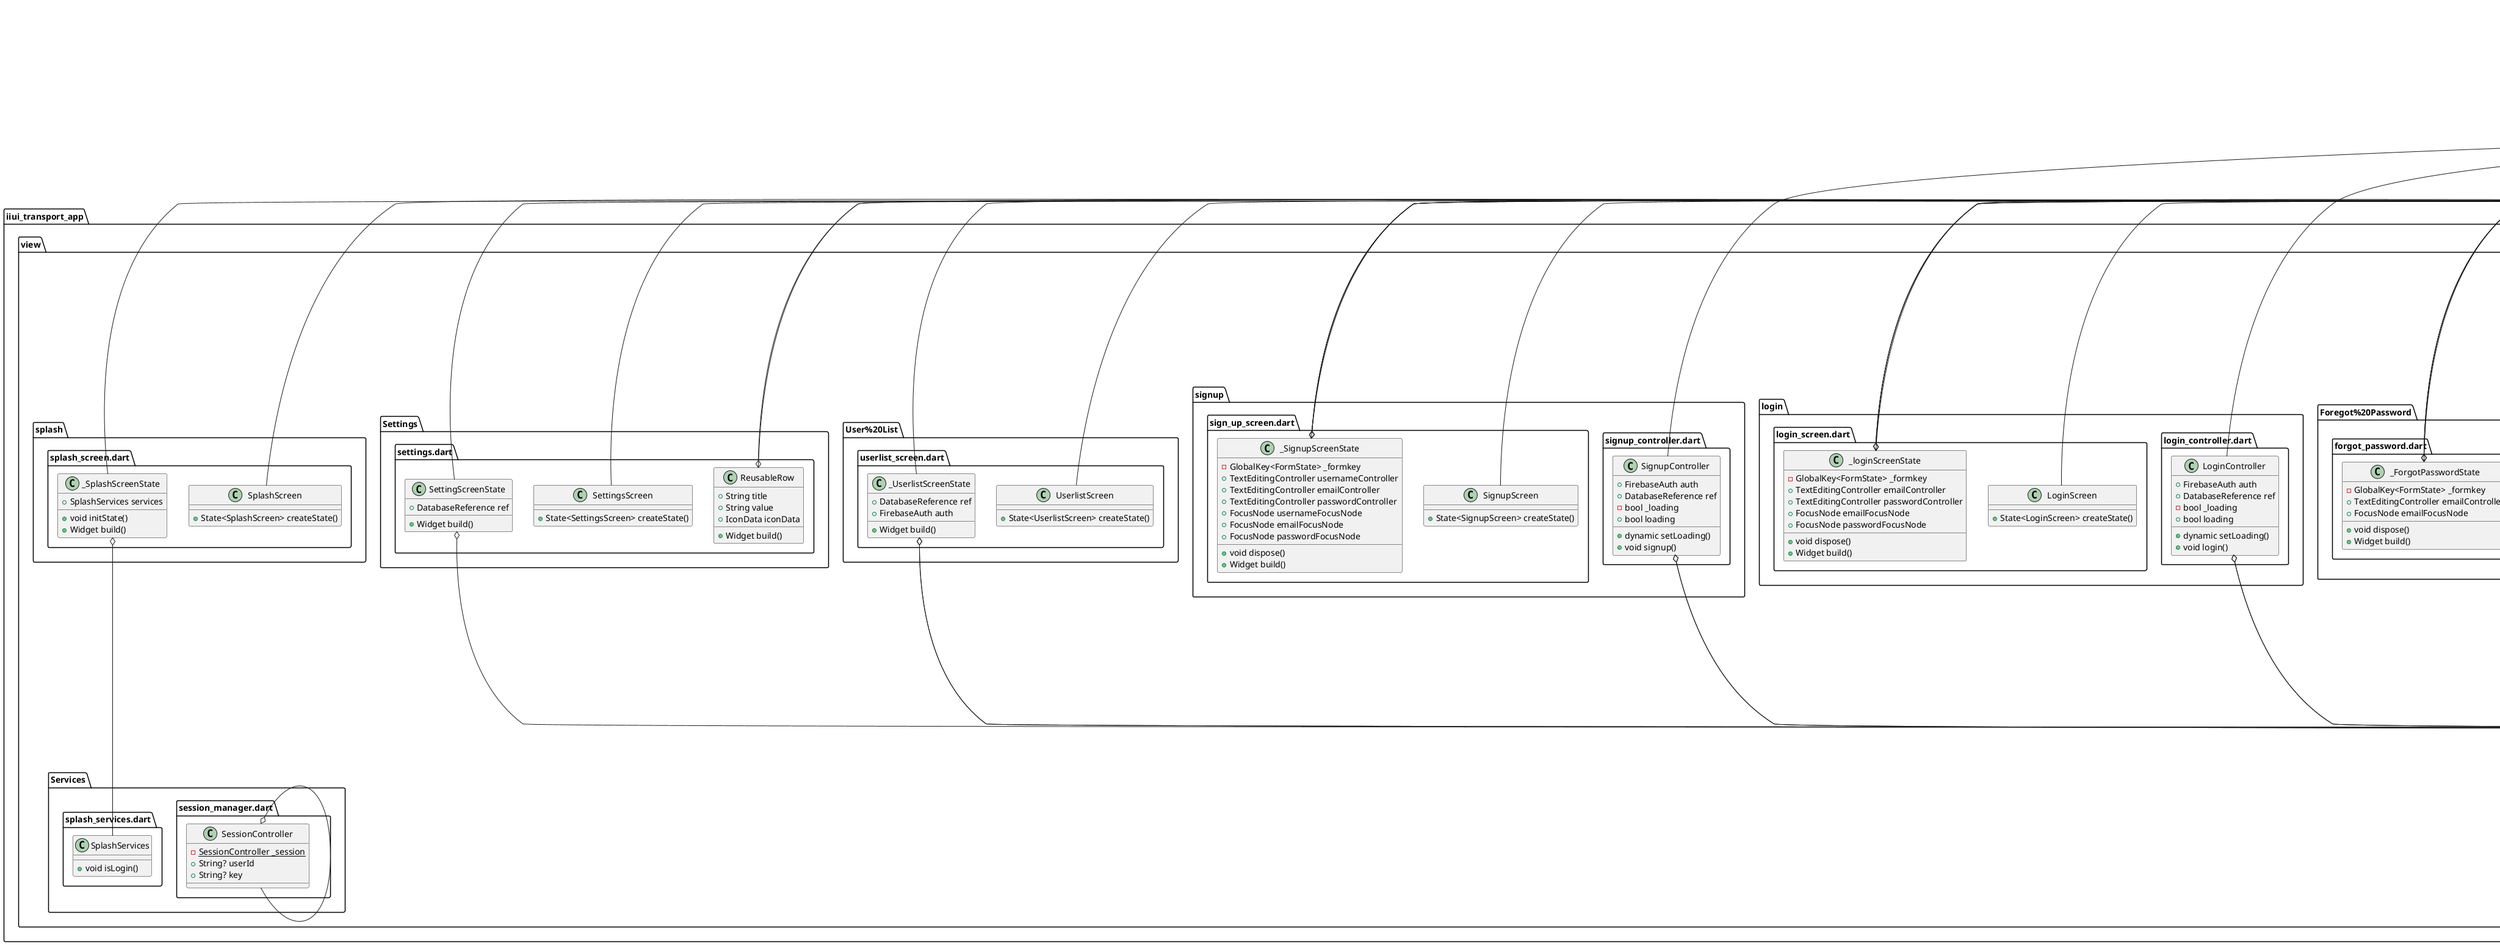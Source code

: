 @startuml
set namespaceSeparator ::

class "iiui_transport_app::main.dart::MyApp" {
  +Widget build()
}

"flutter::src::widgets::framework.dart::StatelessWidget" <|-- "iiui_transport_app::main.dart::MyApp"

class "iiui_transport_app::res::color.dart::AppColors" {
  {static} +Color primaryColor
  {static} +Color secondaryColor
  {static} +Color primaryTextTextColor
  {static} +Color secondaryTextColor
  {static} +Color primaryIconColor
  {static} +Color primaryButtonColor
  {static} +Color successColor
  {static} +Color iconBackgroundColor
  {static} +Color inputTextBorderColor
  {static} +Color hintColor
  {static} +Color textFieldDefaultFocus
  {static} +Color textFieldDefaultBorderColor
  {static} +Color textFieldFocusBorderColor
  {static} +Color alertColor
  {static} +Color whiteColor
  {static} +Color focusUnderLineColor
  {static} +Color dividedColor
  {static} +Color grayColor
  {static} +Color dialogAlertBackgroundColor
  {static} +Color lightGrayColor
  {static} +Color otpBorderColor
  {static} +Color otpFocusColor
  {static} +Color otpBackgroundColor
  {static} +Color otpHintColor
  {static} +MaterialColor primaryMaterialColor
}

"iiui_transport_app::res::color.dart::AppColors" o-- "dart::ui::Color"
"iiui_transport_app::res::color.dart::AppColors" o-- "flutter::src::material::colors.dart::MaterialColor"

class "iiui_transport_app::res::components::input_text_field.dart::InputTextField" {
  +TextEditingController myController
  +FocusNode focusNode
  +void Function(dynamic) onFiledSubmittedValue
  +String? Function(dynamic) onValidator
  +TextInputType keyBoardType
  +String hint
  +bool obsecureText
  +bool enable
  +bool autoFocus
  +Widget prefixIcon
  +Widget build()
}

"iiui_transport_app::res::components::input_text_field.dart::InputTextField" o-- "flutter::src::widgets::editable_text.dart::TextEditingController"
"iiui_transport_app::res::components::input_text_field.dart::InputTextField" o-- "flutter::src::widgets::focus_manager.dart::FocusNode"
"iiui_transport_app::res::components::input_text_field.dart::InputTextField" o-- "flutter::src::widgets::form.dart::void Function(dynamic)"
"iiui_transport_app::res::components::input_text_field.dart::InputTextField" o-- "flutter::src::widgets::form.dart::String Function(dynamic)"
"iiui_transport_app::res::components::input_text_field.dart::InputTextField" o-- "flutter::src::services::text_input.dart::TextInputType"
"iiui_transport_app::res::components::input_text_field.dart::InputTextField" o-- "flutter::src::widgets::framework.dart::Widget"
"flutter::src::widgets::framework.dart::StatelessWidget" <|-- "iiui_transport_app::res::components::input_text_field.dart::InputTextField"

class "iiui_transport_app::res::components::navigationdrawerwidget.dart::NavigationDrawerWidget" {
  +EdgeInsets Padding
  +Widget build()
}

"iiui_transport_app::res::components::navigationdrawerwidget.dart::NavigationDrawerWidget" o-- "flutter::src::painting::edge_insets.dart::EdgeInsets"
"flutter::src::widgets::framework.dart::StatelessWidget" <|-- "iiui_transport_app::res::components::navigationdrawerwidget.dart::NavigationDrawerWidget"

class "iiui_transport_app::res::components::round_button.dart::RoundButton" {
  +String title
  +void Function() onPress
  +Color color
  +Color textColor
  +bool loading
  +Widget build()
}

"iiui_transport_app::res::components::round_button.dart::RoundButton" o-- "dart::ui::void Function()"
"iiui_transport_app::res::components::round_button.dart::RoundButton" o-- "dart::ui::Color"
"flutter::src::widgets::framework.dart::StatelessWidget" <|-- "iiui_transport_app::res::components::round_button.dart::RoundButton"

class "iiui_transport_app::res::fonts.dart::AppFonts" {
  {static} +String sfProDisplayBold
  {static} +String sfProDisplayRegular
  {static} +String sfProDisplayLight
  {static} +String sfProDisplayMedium
}

class "iiui_transport_app::utils::routes::routes.dart::Routes" {
  {static} +Route<dynamic> generateRoute()
}

class "iiui_transport_app::utils::routes::route_name.dart::RouteName" {
  {static} +String splashScreen
  {static} +String loginScreen
  {static} +String signUpScreen
  {static} +String forgotPassword
  {static} +String homeScreen
  {static} +String homeusedScreen
  {static} +String profileScreen
  {static} +String busdetailsScreen
  {static} +String userlistScreen
  {static} +String contactScreen
  {static} +String cardScreen
}

class "iiui_transport_app::utils::utils.dart::Utils" {
  {static} +void fieldFocus()
  {static} +dynamic toastMessage()
}

class "iiui_transport_app::view::Bus%20Details::bus_details.dart::BusdetailsScreen" {
  +State<BusdetailsScreen> createState()
}

"flutter::src::widgets::framework.dart::StatefulWidget" <|-- "iiui_transport_app::view::Bus%20Details::bus_details.dart::BusdetailsScreen"

class "iiui_transport_app::view::Bus%20Details::bus_details.dart::_BusdetailsScreenState" {
  +Query ref
  +DatabaseReference reference
  +Widget listItem()
  +Widget build()
}

"iiui_transport_app::view::Bus%20Details::bus_details.dart::_BusdetailsScreenState" o-- "firebase_database::firebase_database.dart::Query"
"iiui_transport_app::view::Bus%20Details::bus_details.dart::_BusdetailsScreenState" o-- "firebase_database::firebase_database.dart::DatabaseReference"
"flutter::src::widgets::framework.dart::State" <|-- "iiui_transport_app::view::Bus%20Details::bus_details.dart::_BusdetailsScreenState"

class "iiui_transport_app::view::Card::card_screen.dart::CardScreen" {
  +State<CardScreen> createState()
}

"flutter::src::widgets::framework.dart::StatefulWidget" <|-- "iiui_transport_app::view::Card::card_screen.dart::CardScreen"

class "iiui_transport_app::view::Card::card_screen.dart::_CardScreenState" {
  +DatabaseReference ref
  +Widget build()
}

"iiui_transport_app::view::Card::card_screen.dart::_CardScreenState" o-- "firebase_database::firebase_database.dart::DatabaseReference"
"flutter::src::widgets::framework.dart::State" <|-- "iiui_transport_app::view::Card::card_screen.dart::_CardScreenState"

class "iiui_transport_app::view::Card::card_screen.dart::ReusableRow" {
  +String title
  +String value
  +Widget build()
}

"flutter::src::widgets::framework.dart::StatelessWidget" <|-- "iiui_transport_app::view::Card::card_screen.dart::ReusableRow"

class "iiui_transport_app::view::Card::incompletecardinfo_screen.dart::IncompleteDartScreen" {
  +State<IncompleteDartScreen> createState()
}

"flutter::src::widgets::framework.dart::StatefulWidget" <|-- "iiui_transport_app::view::Card::incompletecardinfo_screen.dart::IncompleteDartScreen"

class "iiui_transport_app::view::Card::incompletecardinfo_screen.dart::_IncompleteDartScreenState" {
  +FirebaseAuth auth
  +Widget build()
}

"iiui_transport_app::view::Card::incompletecardinfo_screen.dart::_IncompleteDartScreenState" o-- "firebase_auth::firebase_auth.dart::FirebaseAuth"
"flutter::src::widgets::framework.dart::State" <|-- "iiui_transport_app::view::Card::incompletecardinfo_screen.dart::_IncompleteDartScreenState"

class "iiui_transport_app::view::Card::incompletecardinfo_screen.dart::ReusableRow" {
  +String title
  +String value
  +IconData iconData
  +Widget build()
}

"iiui_transport_app::view::Card::incompletecardinfo_screen.dart::ReusableRow" o-- "flutter::src::widgets::icon_data.dart::IconData"
"flutter::src::widgets::framework.dart::StatelessWidget" <|-- "iiui_transport_app::view::Card::incompletecardinfo_screen.dart::ReusableRow"

class "iiui_transport_app::view::Chat%20Screen::message_screen.dart::MessageScreen" {
  +String image
  +String name
  +String email
  +String recieverId
  +State<MessageScreen> createState()
}

"flutter::src::widgets::framework.dart::StatefulWidget" <|-- "iiui_transport_app::view::Chat%20Screen::message_screen.dart::MessageScreen"

class "iiui_transport_app::view::Chat%20Screen::message_screen.dart::_MessageScreenState" {
  +DatabaseReference ref
  +TextEditingController MessageController
  +Widget build()
  +dynamic sendMessage()
}

"iiui_transport_app::view::Chat%20Screen::message_screen.dart::_MessageScreenState" o-- "firebase_database::firebase_database.dart::DatabaseReference"
"iiui_transport_app::view::Chat%20Screen::message_screen.dart::_MessageScreenState" o-- "flutter::src::widgets::editable_text.dart::TextEditingController"
"flutter::src::widgets::framework.dart::State" <|-- "iiui_transport_app::view::Chat%20Screen::message_screen.dart::_MessageScreenState"

class "iiui_transport_app::view::Contact::contact_screen.dart::ContactScreen" {
  +State<ContactScreen> createState()
}

"flutter::src::widgets::framework.dart::StatefulWidget" <|-- "iiui_transport_app::view::Contact::contact_screen.dart::ContactScreen"

class "iiui_transport_app::view::Contact::contact_screen.dart::_ContactScreenState" {
  +Widget listItem()
  +Widget build()
}

"flutter::src::widgets::framework.dart::State" <|-- "iiui_transport_app::view::Contact::contact_screen.dart::_ContactScreenState"

class "iiui_transport_app::view::Foregot%20Password::forgot_controller.dart::ForgotPasswordController" {
  +FirebaseAuth auth
  +DatabaseReference ref
  -bool _loading
  +bool loading
  +dynamic setLoading()
  +void forgot()
}

"iiui_transport_app::view::Foregot%20Password::forgot_controller.dart::ForgotPasswordController" o-- "firebase_auth::firebase_auth.dart::FirebaseAuth"
"iiui_transport_app::view::Foregot%20Password::forgot_controller.dart::ForgotPasswordController" o-- "firebase_database::firebase_database.dart::DatabaseReference"


class "iiui_transport_app::view::Foregot%20Password::forgot_password.dart::ForgotPassword" {
  +State<ForgotPassword> createState()
}

"flutter::src::widgets::framework.dart::StatefulWidget" <|-- "iiui_transport_app::view::Foregot%20Password::forgot_password.dart::ForgotPassword"

class "iiui_transport_app::view::Foregot%20Password::forgot_password.dart::_ForgotPasswordState" {
  -GlobalKey<FormState> _formkey
  +TextEditingController emailController
  +FocusNode emailFocusNode
  +void dispose()
  +Widget build()
}

"iiui_transport_app::view::Foregot%20Password::forgot_password.dart::_ForgotPasswordState" o-- "flutter::src::widgets::framework.dart::GlobalKey<FormState>"
"iiui_transport_app::view::Foregot%20Password::forgot_password.dart::_ForgotPasswordState" o-- "flutter::src::widgets::editable_text.dart::TextEditingController"
"iiui_transport_app::view::Foregot%20Password::forgot_password.dart::_ForgotPasswordState" o-- "flutter::src::widgets::focus_manager.dart::FocusNode"
"flutter::src::widgets::framework.dart::State" <|-- "iiui_transport_app::view::Foregot%20Password::forgot_password.dart::_ForgotPasswordState"

class "iiui_transport_app::view::HomeScreen::homeused_screen.dart::HomeUsedScreen" {
  +State<HomeUsedScreen> createState()
}

"flutter::src::widgets::framework.dart::StatefulWidget" <|-- "iiui_transport_app::view::HomeScreen::homeused_screen.dart::HomeUsedScreen"

class "iiui_transport_app::view::HomeScreen::homeused_screen.dart::_HomeUsedScreenState" {
  +DatabaseReference ref
  +Widget build()
}

"iiui_transport_app::view::HomeScreen::homeused_screen.dart::_HomeUsedScreenState" o-- "firebase_database::firebase_database.dart::DatabaseReference"
"flutter::src::widgets::framework.dart::State" <|-- "iiui_transport_app::view::HomeScreen::homeused_screen.dart::_HomeUsedScreenState"

class "iiui_transport_app::view::HomeScreen::home_screen.dart::HomeScreen" {
  +State<HomeScreen> createState()
}

"flutter::src::widgets::framework.dart::StatefulWidget" <|-- "iiui_transport_app::view::HomeScreen::home_screen.dart::HomeScreen"

class "iiui_transport_app::view::HomeScreen::home_screen.dart::_HomeScreenState" {
  +PersistentTabController controller
  -List<Widget> _buildScreen()
  -List<PersistentBottomNavBarItem> _navBarItem()
  +Widget build()
}

"iiui_transport_app::view::HomeScreen::home_screen.dart::_HomeScreenState" o-- "persistent_bottom_nav_bar::persistent_tab_view.dart::PersistentTabController"
"flutter::src::widgets::framework.dart::State" <|-- "iiui_transport_app::view::HomeScreen::home_screen.dart::_HomeScreenState"

class "iiui_transport_app::view::login::login_controller.dart::LoginController" {
  +FirebaseAuth auth
  +DatabaseReference ref
  -bool _loading
  +bool loading
  +dynamic setLoading()
  +void login()
}

"iiui_transport_app::view::login::login_controller.dart::LoginController" o-- "firebase_auth::firebase_auth.dart::FirebaseAuth"
"iiui_transport_app::view::login::login_controller.dart::LoginController" o-- "firebase_database::firebase_database.dart::DatabaseReference"
"flutter::src::foundation::change_notifier.dart::ChangeNotifier" <|-- "iiui_transport_app::view::login::login_controller.dart::LoginController"

class "iiui_transport_app::view::login::login_screen.dart::LoginScreen" {
  +State<LoginScreen> createState()
}

"flutter::src::widgets::framework.dart::StatefulWidget" <|-- "iiui_transport_app::view::login::login_screen.dart::LoginScreen"

class "iiui_transport_app::view::login::login_screen.dart::_loginScreenState" {
  -GlobalKey<FormState> _formkey
  +TextEditingController emailController
  +TextEditingController passwordController
  +FocusNode emailFocusNode
  +FocusNode passwordFocusNode
  +void dispose()
  +Widget build()
}

"iiui_transport_app::view::login::login_screen.dart::_loginScreenState" o-- "flutter::src::widgets::framework.dart::GlobalKey<FormState>"
"iiui_transport_app::view::login::login_screen.dart::_loginScreenState" o-- "flutter::src::widgets::editable_text.dart::TextEditingController"
"iiui_transport_app::view::login::login_screen.dart::_loginScreenState" o-- "flutter::src::widgets::focus_manager.dart::FocusNode"
"flutter::src::widgets::framework.dart::State" <|-- "iiui_transport_app::view::login::login_screen.dart::_loginScreenState"

class "iiui_transport_app::view::Profile%20Screen::profile_controller.dart::ProfileController" {
  +DatabaseReference ref
  +FirebaseStorage storage
  +TextEditingController nameController
  +TextEditingController phoneController
  +TextEditingController regController
  +TextEditingController degreeController
  +TextEditingController samesterController
  +TextEditingController busnumberController
  +FocusNode nameFocusNode
  +FocusNode phoneFocusNode
  +FocusNode regFocusNode
  +FocusNode degreeFocusNode
  +FocusNode samesterFocusNode
  +FocusNode busnumberFocusNode
  +ImagePicker picker
  -XFile? _image
  -bool _loading
  +XFile? image
  +bool loading
  +dynamic setLoading()
  +Future<dynamic> pickGalleryImage()
  +Future<dynamic> pickCameraImage()
  +void pickImage()
  +void uploadImage()
  +Future<void> showUserNameDialogueAlert()
  +Future<void> showPhoneDialogueAlert()
  +Future<void> showRegDialogueAlert()
  +void showdegreeDialogueAlert()
  +void showsamesterDialogueAlert()
  +void showbusnumberDialogueAlert()
}

"iiui_transport_app::view::Profile%20Screen::profile_controller.dart::ProfileController" o-- "firebase_database::firebase_database.dart::DatabaseReference"
"iiui_transport_app::view::Profile%20Screen::profile_controller.dart::ProfileController" o-- "firebase_storage::firebase_storage.dart::FirebaseStorage"
"iiui_transport_app::view::Profile%20Screen::profile_controller.dart::ProfileController" o-- "flutter::src::widgets::editable_text.dart::TextEditingController"
"iiui_transport_app::view::Profile%20Screen::profile_controller.dart::ProfileController" o-- "flutter::src::widgets::focus_manager.dart::FocusNode"
"iiui_transport_app::view::Profile%20Screen::profile_controller.dart::ProfileController" o-- "image_picker::image_picker.dart::ImagePicker"
"iiui_transport_app::view::Profile%20Screen::profile_controller.dart::ProfileController" o-- "cross_file::src::types::interface.dart::XFile"
"flutter::src::foundation::change_notifier.dart::ChangeNotifier" <|-- "iiui_transport_app::view::Profile%20Screen::profile_controller.dart::ProfileController"

class "iiui_transport_app::view::Profile%20Screen::profile_screen.dart::ProfileSceen" {
  +State<ProfileSceen> createState()
}

"flutter::src::widgets::framework.dart::StatefulWidget" <|-- "iiui_transport_app::view::Profile%20Screen::profile_screen.dart::ProfileSceen"

class "iiui_transport_app::view::Profile%20Screen::profile_screen.dart::_ProfileSceenState" {
  +DatabaseReference ref
  +FirebaseAuth auth
  +Widget build()
}

"iiui_transport_app::view::Profile%20Screen::profile_screen.dart::_ProfileSceenState" o-- "firebase_database::firebase_database.dart::DatabaseReference"
"iiui_transport_app::view::Profile%20Screen::profile_screen.dart::_ProfileSceenState" o-- "firebase_auth::firebase_auth.dart::FirebaseAuth"
"flutter::src::widgets::framework.dart::State" <|-- "iiui_transport_app::view::Profile%20Screen::profile_screen.dart::_ProfileSceenState"

class "iiui_transport_app::view::Profile%20Screen::profile_screen.dart::ReusableRow" {
  +String title
  +String value
  +IconData iconData
  +Widget build()
}

"iiui_transport_app::view::Profile%20Screen::profile_screen.dart::ReusableRow" o-- "flutter::src::widgets::icon_data.dart::IconData"
"flutter::src::widgets::framework.dart::StatelessWidget" <|-- "iiui_transport_app::view::Profile%20Screen::profile_screen.dart::ReusableRow"

class "iiui_transport_app::view::Services::session_manager.dart::SessionController" {
  {static} -SessionController _session
  +String? userId
  +String? key
}

"iiui_transport_app::view::Services::session_manager.dart::SessionController" o-- "iiui_transport_app::view::Services::session_manager.dart::SessionController"

class "iiui_transport_app::view::Services::splash_services.dart::SplashServices" {
  +void isLogin()
}

class "iiui_transport_app::view::Settings::settings.dart::SettingsScreen" {
  +State<SettingsScreen> createState()
}

"flutter::src::widgets::framework.dart::StatefulWidget" <|-- "iiui_transport_app::view::Settings::settings.dart::SettingsScreen"

class "iiui_transport_app::view::Settings::settings.dart::SettingScreenState" {
  +DatabaseReference ref
  +Widget build()
}

"iiui_transport_app::view::Settings::settings.dart::SettingScreenState" o-- "firebase_database::firebase_database.dart::DatabaseReference"
"flutter::src::widgets::framework.dart::State" <|-- "iiui_transport_app::view::Settings::settings.dart::SettingScreenState"

class "iiui_transport_app::view::Settings::settings.dart::ReusableRow" {
  +String title
  +String value
  +IconData iconData
  +Widget build()
}

"iiui_transport_app::view::Settings::settings.dart::ReusableRow" o-- "flutter::src::widgets::icon_data.dart::IconData"
"flutter::src::widgets::framework.dart::StatelessWidget" <|-- "iiui_transport_app::view::Settings::settings.dart::ReusableRow"

class "iiui_transport_app::view::signup::signup_controller.dart::SignupController" {
  +FirebaseAuth auth
  +DatabaseReference ref
  -bool _loading
  +bool loading
  +dynamic setLoading()
  +void signup()
}

"iiui_transport_app::view::signup::signup_controller.dart::SignupController" o-- "firebase_auth::firebase_auth.dart::FirebaseAuth"
"iiui_transport_app::view::signup::signup_controller.dart::SignupController" o-- "firebase_database::firebase_database.dart::DatabaseReference"
"flutter::src::foundation::change_notifier.dart::ChangeNotifier" <|-- "iiui_transport_app::view::signup::signup_controller.dart::SignupController"

class "iiui_transport_app::view::signup::sign_up_screen.dart::SignupScreen" {
  +State<SignupScreen> createState()
}

"flutter::src::widgets::framework.dart::StatefulWidget" <|-- "iiui_transport_app::view::signup::sign_up_screen.dart::SignupScreen"

class "iiui_transport_app::view::signup::sign_up_screen.dart::_SignupScreenState" {
  -GlobalKey<FormState> _formkey
  +TextEditingController usernameController
  +TextEditingController emailController
  +TextEditingController passwordController
  +FocusNode usernameFocusNode
  +FocusNode emailFocusNode
  +FocusNode passwordFocusNode
  +void dispose()
  +Widget build()
}

"iiui_transport_app::view::signup::sign_up_screen.dart::_SignupScreenState" o-- "flutter::src::widgets::framework.dart::GlobalKey<FormState>"
"iiui_transport_app::view::signup::sign_up_screen.dart::_SignupScreenState" o-- "flutter::src::widgets::editable_text.dart::TextEditingController"
"iiui_transport_app::view::signup::sign_up_screen.dart::_SignupScreenState" o-- "flutter::src::widgets::focus_manager.dart::FocusNode"
"flutter::src::widgets::framework.dart::State" <|-- "iiui_transport_app::view::signup::sign_up_screen.dart::_SignupScreenState"

class "iiui_transport_app::view::splash::splash_screen.dart::SplashScreen" {
  +State<SplashScreen> createState()
}

"flutter::src::widgets::framework.dart::StatefulWidget" <|-- "iiui_transport_app::view::splash::splash_screen.dart::SplashScreen"

class "iiui_transport_app::view::splash::splash_screen.dart::_SplashScreenState" {
  +SplashServices services
  +void initState()
  +Widget build()
}

"iiui_transport_app::view::splash::splash_screen.dart::_SplashScreenState" o-- "iiui_transport_app::view::Services::splash_services.dart::SplashServices"
"flutter::src::widgets::framework.dart::State" <|-- "iiui_transport_app::view::splash::splash_screen.dart::_SplashScreenState"

class "iiui_transport_app::view::User%20List::userlist_screen.dart::UserlistScreen" {
  +State<UserlistScreen> createState()
}

"flutter::src::widgets::framework.dart::StatefulWidget" <|-- "iiui_transport_app::view::User%20List::userlist_screen.dart::UserlistScreen"

class "iiui_transport_app::view::User%20List::userlist_screen.dart::_UserlistScreenState" {
  +DatabaseReference ref
  +FirebaseAuth auth
  +Widget build()
}

"iiui_transport_app::view::User%20List::userlist_screen.dart::_UserlistScreenState" o-- "firebase_database::firebase_database.dart::DatabaseReference"
"iiui_transport_app::view::User%20List::userlist_screen.dart::_UserlistScreenState" o-- "firebase_auth::firebase_auth.dart::FirebaseAuth"
"flutter::src::widgets::framework.dart::State" <|-- "iiui_transport_app::view::User%20List::userlist_screen.dart::_UserlistScreenState"


@enduml
